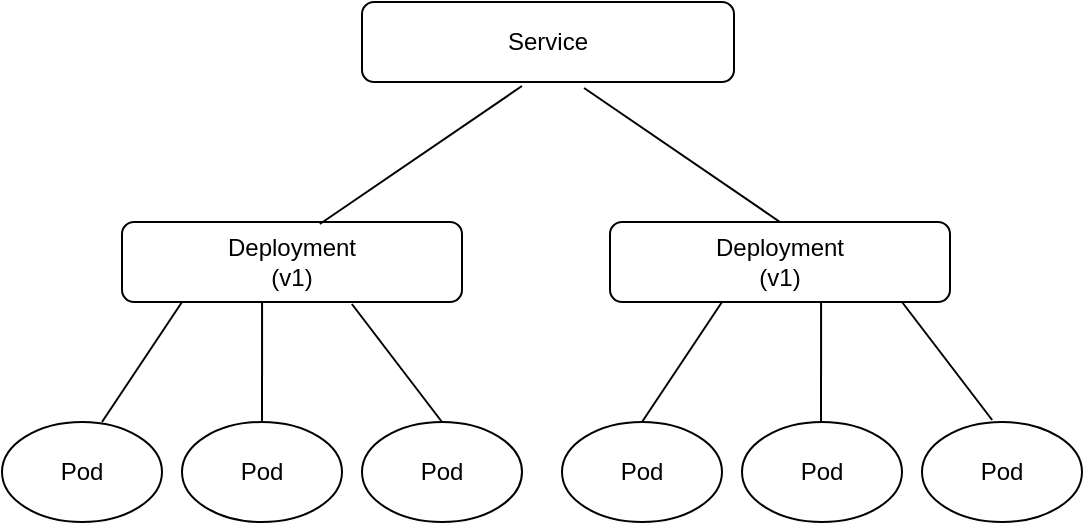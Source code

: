 <mxfile version="15.5.8" type="github">
  <diagram id="LCdV5woC0mCed40sGQCp" name="Page-1">
    <mxGraphModel dx="1218" dy="646" grid="1" gridSize="10" guides="1" tooltips="1" connect="1" arrows="1" fold="1" page="1" pageScale="1" pageWidth="827" pageHeight="1169" math="0" shadow="0">
      <root>
        <mxCell id="0" />
        <mxCell id="1" parent="0" />
        <mxCell id="BeVle-uXwxAkT7b3ATac-1" value="Service" style="rounded=1;whiteSpace=wrap;html=1;" vertex="1" parent="1">
          <mxGeometry x="290" y="130" width="186" height="40" as="geometry" />
        </mxCell>
        <mxCell id="BeVle-uXwxAkT7b3ATac-2" value="Deployment&lt;br&gt;(v1)" style="rounded=1;whiteSpace=wrap;html=1;" vertex="1" parent="1">
          <mxGeometry x="170" y="240" width="170" height="40" as="geometry" />
        </mxCell>
        <mxCell id="BeVle-uXwxAkT7b3ATac-3" value="Deployment&lt;br&gt;(v1)" style="rounded=1;whiteSpace=wrap;html=1;" vertex="1" parent="1">
          <mxGeometry x="414" y="240" width="170" height="40" as="geometry" />
        </mxCell>
        <mxCell id="BeVle-uXwxAkT7b3ATac-4" value="Pod" style="ellipse;whiteSpace=wrap;html=1;" vertex="1" parent="1">
          <mxGeometry x="110" y="340" width="80" height="50" as="geometry" />
        </mxCell>
        <mxCell id="BeVle-uXwxAkT7b3ATac-5" value="Pod" style="ellipse;whiteSpace=wrap;html=1;" vertex="1" parent="1">
          <mxGeometry x="200" y="340" width="80" height="50" as="geometry" />
        </mxCell>
        <mxCell id="BeVle-uXwxAkT7b3ATac-6" value="Pod" style="ellipse;whiteSpace=wrap;html=1;" vertex="1" parent="1">
          <mxGeometry x="290" y="340" width="80" height="50" as="geometry" />
        </mxCell>
        <mxCell id="BeVle-uXwxAkT7b3ATac-10" value="" style="endArrow=none;html=1;rounded=0;strokeColor=default;exitX=0.582;exitY=0.025;exitDx=0;exitDy=0;exitPerimeter=0;entryX=0.43;entryY=1.05;entryDx=0;entryDy=0;entryPerimeter=0;" edge="1" parent="1" source="BeVle-uXwxAkT7b3ATac-2" target="BeVle-uXwxAkT7b3ATac-1">
          <mxGeometry width="50" height="50" relative="1" as="geometry">
            <mxPoint x="260" y="220" as="sourcePoint" />
            <mxPoint x="310" y="170" as="targetPoint" />
          </mxGeometry>
        </mxCell>
        <mxCell id="BeVle-uXwxAkT7b3ATac-11" value="" style="endArrow=none;html=1;rounded=0;strokeColor=default;exitX=0.5;exitY=0;exitDx=0;exitDy=0;entryX=0.597;entryY=1.075;entryDx=0;entryDy=0;entryPerimeter=0;" edge="1" parent="1" source="BeVle-uXwxAkT7b3ATac-3" target="BeVle-uXwxAkT7b3ATac-1">
          <mxGeometry width="50" height="50" relative="1" as="geometry">
            <mxPoint x="288.94" y="251" as="sourcePoint" />
            <mxPoint x="400" y="180" as="targetPoint" />
            <Array as="points" />
          </mxGeometry>
        </mxCell>
        <mxCell id="BeVle-uXwxAkT7b3ATac-12" value="" style="endArrow=none;html=1;rounded=0;strokeColor=default;" edge="1" parent="1">
          <mxGeometry width="50" height="50" relative="1" as="geometry">
            <mxPoint x="160" y="340" as="sourcePoint" />
            <mxPoint x="200" y="280" as="targetPoint" />
          </mxGeometry>
        </mxCell>
        <mxCell id="BeVle-uXwxAkT7b3ATac-13" value="" style="endArrow=none;html=1;rounded=0;strokeColor=default;exitX=0.5;exitY=0;exitDx=0;exitDy=0;entryX=0.412;entryY=1;entryDx=0;entryDy=0;entryPerimeter=0;" edge="1" parent="1" source="BeVle-uXwxAkT7b3ATac-5" target="BeVle-uXwxAkT7b3ATac-2">
          <mxGeometry width="50" height="50" relative="1" as="geometry">
            <mxPoint x="220.0" y="361" as="sourcePoint" />
            <mxPoint x="314.06" y="280" as="targetPoint" />
          </mxGeometry>
        </mxCell>
        <mxCell id="BeVle-uXwxAkT7b3ATac-15" value="" style="endArrow=none;html=1;rounded=0;strokeColor=default;exitX=0.5;exitY=0;exitDx=0;exitDy=0;entryX=0.676;entryY=1.025;entryDx=0;entryDy=0;entryPerimeter=0;" edge="1" parent="1" source="BeVle-uXwxAkT7b3ATac-6" target="BeVle-uXwxAkT7b3ATac-2">
          <mxGeometry width="50" height="50" relative="1" as="geometry">
            <mxPoint x="250" y="350" as="sourcePoint" />
            <mxPoint x="250.04" y="290" as="targetPoint" />
          </mxGeometry>
        </mxCell>
        <mxCell id="BeVle-uXwxAkT7b3ATac-16" value="Pod" style="ellipse;whiteSpace=wrap;html=1;" vertex="1" parent="1">
          <mxGeometry x="390" y="340" width="80" height="50" as="geometry" />
        </mxCell>
        <mxCell id="BeVle-uXwxAkT7b3ATac-17" value="Pod" style="ellipse;whiteSpace=wrap;html=1;" vertex="1" parent="1">
          <mxGeometry x="480" y="340" width="80" height="50" as="geometry" />
        </mxCell>
        <mxCell id="BeVle-uXwxAkT7b3ATac-18" value="Pod" style="ellipse;whiteSpace=wrap;html=1;" vertex="1" parent="1">
          <mxGeometry x="570" y="340" width="80" height="50" as="geometry" />
        </mxCell>
        <mxCell id="BeVle-uXwxAkT7b3ATac-19" value="" style="endArrow=none;html=1;rounded=0;strokeColor=default;" edge="1" parent="1">
          <mxGeometry width="50" height="50" relative="1" as="geometry">
            <mxPoint x="430" y="340" as="sourcePoint" />
            <mxPoint x="470" y="280" as="targetPoint" />
          </mxGeometry>
        </mxCell>
        <mxCell id="BeVle-uXwxAkT7b3ATac-20" value="" style="endArrow=none;html=1;rounded=0;strokeColor=default;exitX=0.5;exitY=0;exitDx=0;exitDy=0;entryX=0.412;entryY=1;entryDx=0;entryDy=0;entryPerimeter=0;" edge="1" parent="1">
          <mxGeometry width="50" height="50" relative="1" as="geometry">
            <mxPoint x="519.5" y="340" as="sourcePoint" />
            <mxPoint x="519.54" y="280" as="targetPoint" />
          </mxGeometry>
        </mxCell>
        <mxCell id="BeVle-uXwxAkT7b3ATac-21" value="" style="endArrow=none;html=1;rounded=0;strokeColor=default;exitX=0.5;exitY=0;exitDx=0;exitDy=0;entryX=0.676;entryY=1.025;entryDx=0;entryDy=0;entryPerimeter=0;" edge="1" parent="1">
          <mxGeometry width="50" height="50" relative="1" as="geometry">
            <mxPoint x="605.08" y="339" as="sourcePoint" />
            <mxPoint x="560" y="280" as="targetPoint" />
          </mxGeometry>
        </mxCell>
      </root>
    </mxGraphModel>
  </diagram>
</mxfile>
